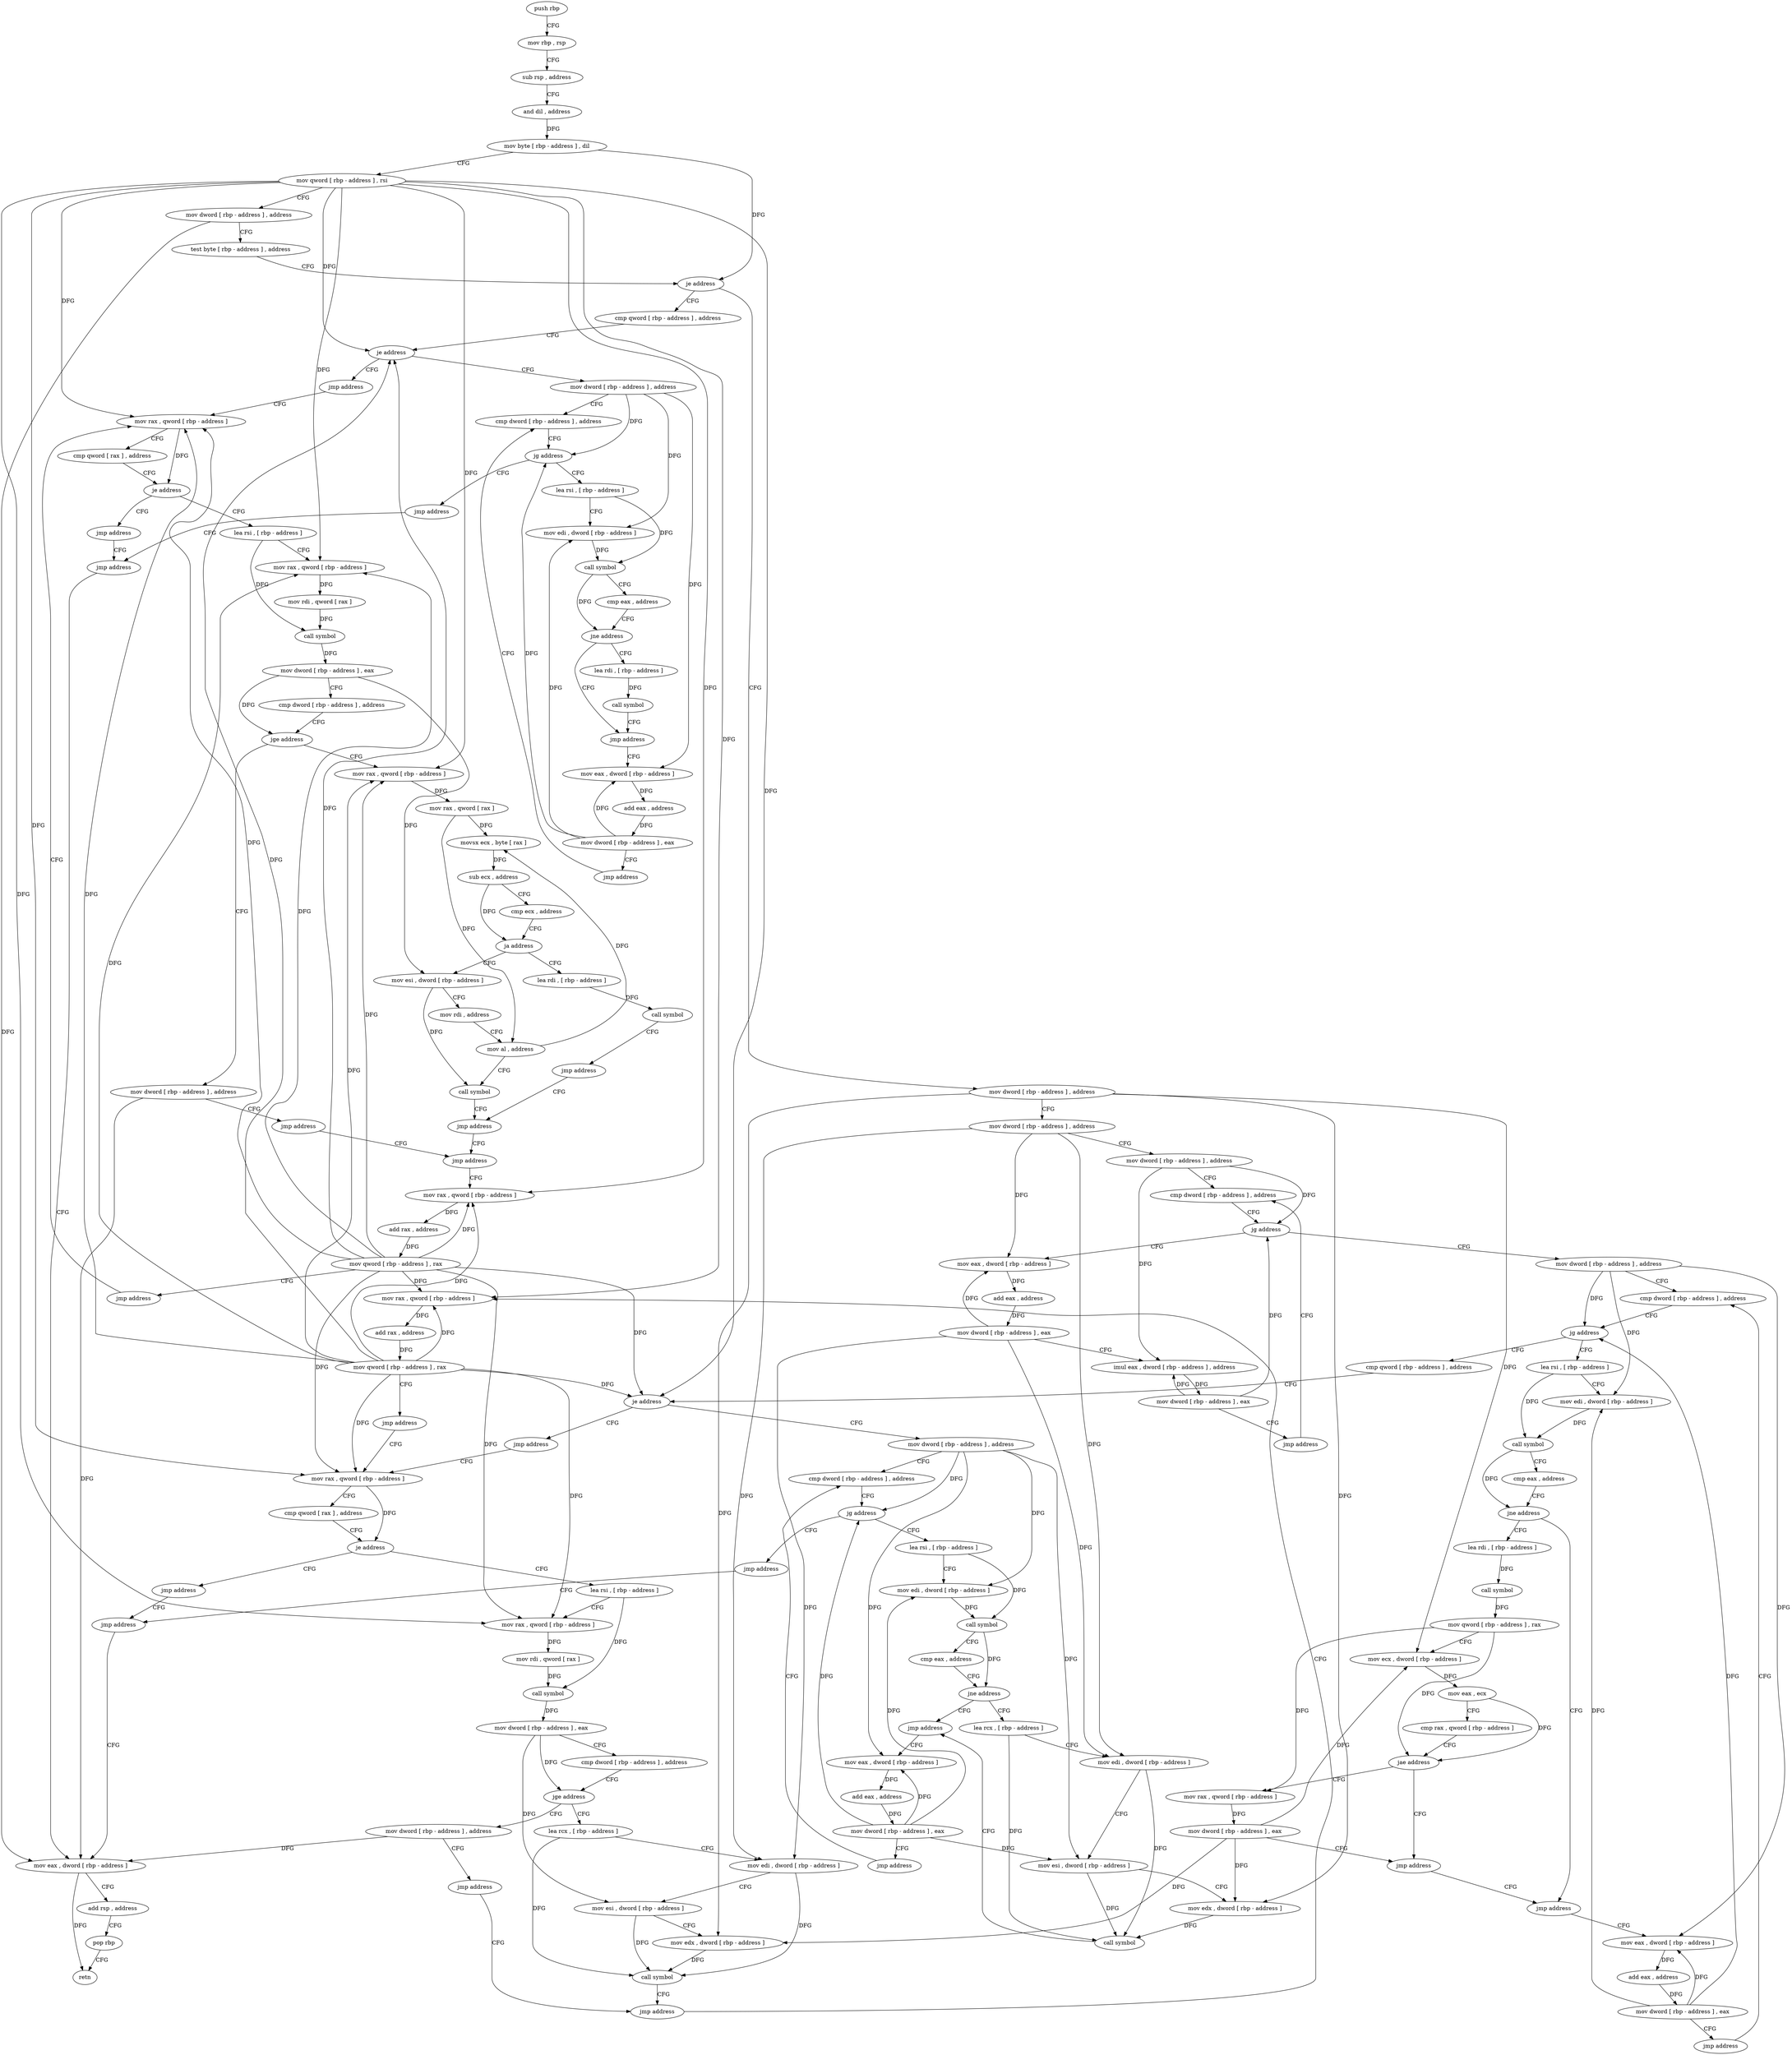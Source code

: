 digraph "func" {
"4201984" [label = "push rbp" ]
"4201985" [label = "mov rbp , rsp" ]
"4201988" [label = "sub rsp , address" ]
"4201992" [label = "and dil , address" ]
"4201996" [label = "mov byte [ rbp - address ] , dil" ]
"4202000" [label = "mov qword [ rbp - address ] , rsi" ]
"4202004" [label = "mov dword [ rbp - address ] , address" ]
"4202011" [label = "test byte [ rbp - address ] , address" ]
"4202015" [label = "je address" ]
"4202373" [label = "cmp qword [ rbp - address ] , address" ]
"4202021" [label = "mov dword [ rbp - address ] , address" ]
"4202378" [label = "je address" ]
"4202534" [label = "mov dword [ rbp - address ] , address" ]
"4202384" [label = "jmp address" ]
"4202028" [label = "mov dword [ rbp - address ] , address" ]
"4202035" [label = "mov dword [ rbp - address ] , address" ]
"4202042" [label = "cmp dword [ rbp - address ] , address" ]
"4202541" [label = "cmp dword [ rbp - address ] , address" ]
"4202389" [label = "mov rax , qword [ rbp - address ]" ]
"4202073" [label = "mov dword [ rbp - address ] , address" ]
"4202080" [label = "cmp dword [ rbp - address ] , address" ]
"4202052" [label = "mov eax , dword [ rbp - address ]" ]
"4202055" [label = "add eax , address" ]
"4202058" [label = "mov dword [ rbp - address ] , eax" ]
"4202061" [label = "imul eax , dword [ rbp - address ] , address" ]
"4202065" [label = "mov dword [ rbp - address ] , eax" ]
"4202068" [label = "jmp address" ]
"4202600" [label = "jmp address" ]
"4202605" [label = "jmp address" ]
"4202551" [label = "lea rsi , [ rbp - address ]" ]
"4202555" [label = "mov edi , dword [ rbp - address ]" ]
"4202558" [label = "call symbol" ]
"4202563" [label = "cmp eax , address" ]
"4202566" [label = "jne address" ]
"4202581" [label = "jmp address" ]
"4202572" [label = "lea rdi , [ rbp - address ]" ]
"4202393" [label = "cmp qword [ rax ] , address" ]
"4202397" [label = "je address" ]
"4202529" [label = "jmp address" ]
"4202403" [label = "lea rsi , [ rbp - address ]" ]
"4202170" [label = "cmp qword [ rbp - address ] , address" ]
"4202175" [label = "je address" ]
"4202288" [label = "mov dword [ rbp - address ] , address" ]
"4202181" [label = "jmp address" ]
"4202090" [label = "lea rsi , [ rbp - address ]" ]
"4202094" [label = "mov edi , dword [ rbp - address ]" ]
"4202097" [label = "call symbol" ]
"4202102" [label = "cmp eax , address" ]
"4202105" [label = "jne address" ]
"4202151" [label = "jmp address" ]
"4202111" [label = "lea rdi , [ rbp - address ]" ]
"4202046" [label = "jg address" ]
"4202610" [label = "mov eax , dword [ rbp - address ]" ]
"4202586" [label = "mov eax , dword [ rbp - address ]" ]
"4202576" [label = "call symbol" ]
"4202407" [label = "mov rax , qword [ rbp - address ]" ]
"4202411" [label = "mov rdi , qword [ rax ]" ]
"4202414" [label = "call symbol" ]
"4202419" [label = "mov dword [ rbp - address ] , eax" ]
"4202422" [label = "cmp dword [ rbp - address ] , address" ]
"4202426" [label = "jge address" ]
"4202444" [label = "mov rax , qword [ rbp - address ]" ]
"4202432" [label = "mov dword [ rbp - address ] , address" ]
"4202295" [label = "cmp dword [ rbp - address ] , address" ]
"4202186" [label = "mov rax , qword [ rbp - address ]" ]
"4202156" [label = "mov eax , dword [ rbp - address ]" ]
"4202115" [label = "call symbol" ]
"4202120" [label = "mov qword [ rbp - address ] , rax" ]
"4202124" [label = "mov ecx , dword [ rbp - address ]" ]
"4202127" [label = "mov eax , ecx" ]
"4202129" [label = "cmp rax , qword [ rbp - address ]" ]
"4202133" [label = "jae address" ]
"4202146" [label = "jmp address" ]
"4202139" [label = "mov rax , qword [ rbp - address ]" ]
"4202613" [label = "add rsp , address" ]
"4202617" [label = "pop rbp" ]
"4202618" [label = "retn" ]
"4202589" [label = "add eax , address" ]
"4202592" [label = "mov dword [ rbp - address ] , eax" ]
"4202595" [label = "jmp address" ]
"4202448" [label = "mov rax , qword [ rax ]" ]
"4202451" [label = "movsx ecx , byte [ rax ]" ]
"4202454" [label = "sub ecx , address" ]
"4202457" [label = "cmp ecx , address" ]
"4202460" [label = "ja address" ]
"4202480" [label = "mov esi , dword [ rbp - address ]" ]
"4202466" [label = "lea rdi , [ rbp - address ]" ]
"4202439" [label = "jmp address" ]
"4202505" [label = "jmp address" ]
"4202363" [label = "jmp address" ]
"4202368" [label = "jmp address" ]
"4202305" [label = "lea rsi , [ rbp - address ]" ]
"4202309" [label = "mov edi , dword [ rbp - address ]" ]
"4202312" [label = "call symbol" ]
"4202317" [label = "cmp eax , address" ]
"4202320" [label = "jne address" ]
"4202344" [label = "jmp address" ]
"4202326" [label = "lea rcx , [ rbp - address ]" ]
"4202190" [label = "cmp qword [ rax ] , address" ]
"4202194" [label = "je address" ]
"4202283" [label = "jmp address" ]
"4202200" [label = "lea rsi , [ rbp - address ]" ]
"4202159" [label = "add eax , address" ]
"4202162" [label = "mov dword [ rbp - address ] , eax" ]
"4202165" [label = "jmp address" ]
"4202143" [label = "mov dword [ rbp - address ] , eax" ]
"4202545" [label = "jg address" ]
"4202483" [label = "mov rdi , address" ]
"4202493" [label = "mov al , address" ]
"4202495" [label = "call symbol" ]
"4202500" [label = "jmp address" ]
"4202470" [label = "call symbol" ]
"4202475" [label = "jmp address" ]
"4202510" [label = "mov rax , qword [ rbp - address ]" ]
"4202349" [label = "mov eax , dword [ rbp - address ]" ]
"4202330" [label = "mov edi , dword [ rbp - address ]" ]
"4202333" [label = "mov esi , dword [ rbp - address ]" ]
"4202336" [label = "mov edx , dword [ rbp - address ]" ]
"4202339" [label = "call symbol" ]
"4202204" [label = "mov rax , qword [ rbp - address ]" ]
"4202208" [label = "mov rdi , qword [ rax ]" ]
"4202211" [label = "call symbol" ]
"4202216" [label = "mov dword [ rbp - address ] , eax" ]
"4202219" [label = "cmp dword [ rbp - address ] , address" ]
"4202223" [label = "jge address" ]
"4202241" [label = "lea rcx , [ rbp - address ]" ]
"4202229" [label = "mov dword [ rbp - address ] , address" ]
"4202084" [label = "jg address" ]
"4202514" [label = "add rax , address" ]
"4202520" [label = "mov qword [ rbp - address ] , rax" ]
"4202524" [label = "jmp address" ]
"4202352" [label = "add eax , address" ]
"4202355" [label = "mov dword [ rbp - address ] , eax" ]
"4202358" [label = "jmp address" ]
"4202245" [label = "mov edi , dword [ rbp - address ]" ]
"4202248" [label = "mov esi , dword [ rbp - address ]" ]
"4202251" [label = "mov edx , dword [ rbp - address ]" ]
"4202254" [label = "call symbol" ]
"4202259" [label = "jmp address" ]
"4202236" [label = "jmp address" ]
"4202299" [label = "jg address" ]
"4202264" [label = "mov rax , qword [ rbp - address ]" ]
"4202268" [label = "add rax , address" ]
"4202274" [label = "mov qword [ rbp - address ] , rax" ]
"4202278" [label = "jmp address" ]
"4201984" -> "4201985" [ label = "CFG" ]
"4201985" -> "4201988" [ label = "CFG" ]
"4201988" -> "4201992" [ label = "CFG" ]
"4201992" -> "4201996" [ label = "DFG" ]
"4201996" -> "4202000" [ label = "CFG" ]
"4201996" -> "4202015" [ label = "DFG" ]
"4202000" -> "4202004" [ label = "CFG" ]
"4202000" -> "4202378" [ label = "DFG" ]
"4202000" -> "4202389" [ label = "DFG" ]
"4202000" -> "4202407" [ label = "DFG" ]
"4202000" -> "4202444" [ label = "DFG" ]
"4202000" -> "4202175" [ label = "DFG" ]
"4202000" -> "4202510" [ label = "DFG" ]
"4202000" -> "4202186" [ label = "DFG" ]
"4202000" -> "4202204" [ label = "DFG" ]
"4202000" -> "4202264" [ label = "DFG" ]
"4202004" -> "4202011" [ label = "CFG" ]
"4202004" -> "4202610" [ label = "DFG" ]
"4202011" -> "4202015" [ label = "CFG" ]
"4202015" -> "4202373" [ label = "CFG" ]
"4202015" -> "4202021" [ label = "CFG" ]
"4202373" -> "4202378" [ label = "CFG" ]
"4202021" -> "4202028" [ label = "CFG" ]
"4202021" -> "4202124" [ label = "DFG" ]
"4202021" -> "4202336" [ label = "DFG" ]
"4202021" -> "4202251" [ label = "DFG" ]
"4202378" -> "4202534" [ label = "CFG" ]
"4202378" -> "4202384" [ label = "CFG" ]
"4202534" -> "4202541" [ label = "CFG" ]
"4202534" -> "4202545" [ label = "DFG" ]
"4202534" -> "4202555" [ label = "DFG" ]
"4202534" -> "4202586" [ label = "DFG" ]
"4202384" -> "4202389" [ label = "CFG" ]
"4202028" -> "4202035" [ label = "CFG" ]
"4202028" -> "4202052" [ label = "DFG" ]
"4202028" -> "4202330" [ label = "DFG" ]
"4202028" -> "4202245" [ label = "DFG" ]
"4202035" -> "4202042" [ label = "CFG" ]
"4202035" -> "4202046" [ label = "DFG" ]
"4202035" -> "4202061" [ label = "DFG" ]
"4202042" -> "4202046" [ label = "CFG" ]
"4202541" -> "4202545" [ label = "CFG" ]
"4202389" -> "4202393" [ label = "CFG" ]
"4202389" -> "4202397" [ label = "DFG" ]
"4202073" -> "4202080" [ label = "CFG" ]
"4202073" -> "4202084" [ label = "DFG" ]
"4202073" -> "4202094" [ label = "DFG" ]
"4202073" -> "4202156" [ label = "DFG" ]
"4202080" -> "4202084" [ label = "CFG" ]
"4202052" -> "4202055" [ label = "DFG" ]
"4202055" -> "4202058" [ label = "DFG" ]
"4202058" -> "4202061" [ label = "CFG" ]
"4202058" -> "4202052" [ label = "DFG" ]
"4202058" -> "4202330" [ label = "DFG" ]
"4202058" -> "4202245" [ label = "DFG" ]
"4202061" -> "4202065" [ label = "DFG" ]
"4202065" -> "4202068" [ label = "CFG" ]
"4202065" -> "4202046" [ label = "DFG" ]
"4202065" -> "4202061" [ label = "DFG" ]
"4202068" -> "4202042" [ label = "CFG" ]
"4202600" -> "4202605" [ label = "CFG" ]
"4202605" -> "4202610" [ label = "CFG" ]
"4202551" -> "4202555" [ label = "CFG" ]
"4202551" -> "4202558" [ label = "DFG" ]
"4202555" -> "4202558" [ label = "DFG" ]
"4202558" -> "4202563" [ label = "CFG" ]
"4202558" -> "4202566" [ label = "DFG" ]
"4202563" -> "4202566" [ label = "CFG" ]
"4202566" -> "4202581" [ label = "CFG" ]
"4202566" -> "4202572" [ label = "CFG" ]
"4202581" -> "4202586" [ label = "CFG" ]
"4202572" -> "4202576" [ label = "DFG" ]
"4202393" -> "4202397" [ label = "CFG" ]
"4202397" -> "4202529" [ label = "CFG" ]
"4202397" -> "4202403" [ label = "CFG" ]
"4202529" -> "4202605" [ label = "CFG" ]
"4202403" -> "4202407" [ label = "CFG" ]
"4202403" -> "4202414" [ label = "DFG" ]
"4202170" -> "4202175" [ label = "CFG" ]
"4202175" -> "4202288" [ label = "CFG" ]
"4202175" -> "4202181" [ label = "CFG" ]
"4202288" -> "4202295" [ label = "CFG" ]
"4202288" -> "4202299" [ label = "DFG" ]
"4202288" -> "4202309" [ label = "DFG" ]
"4202288" -> "4202333" [ label = "DFG" ]
"4202288" -> "4202349" [ label = "DFG" ]
"4202181" -> "4202186" [ label = "CFG" ]
"4202090" -> "4202094" [ label = "CFG" ]
"4202090" -> "4202097" [ label = "DFG" ]
"4202094" -> "4202097" [ label = "DFG" ]
"4202097" -> "4202102" [ label = "CFG" ]
"4202097" -> "4202105" [ label = "DFG" ]
"4202102" -> "4202105" [ label = "CFG" ]
"4202105" -> "4202151" [ label = "CFG" ]
"4202105" -> "4202111" [ label = "CFG" ]
"4202151" -> "4202156" [ label = "CFG" ]
"4202111" -> "4202115" [ label = "DFG" ]
"4202046" -> "4202073" [ label = "CFG" ]
"4202046" -> "4202052" [ label = "CFG" ]
"4202610" -> "4202613" [ label = "CFG" ]
"4202610" -> "4202618" [ label = "DFG" ]
"4202586" -> "4202589" [ label = "DFG" ]
"4202576" -> "4202581" [ label = "CFG" ]
"4202407" -> "4202411" [ label = "DFG" ]
"4202411" -> "4202414" [ label = "DFG" ]
"4202414" -> "4202419" [ label = "DFG" ]
"4202419" -> "4202422" [ label = "CFG" ]
"4202419" -> "4202426" [ label = "DFG" ]
"4202419" -> "4202480" [ label = "DFG" ]
"4202422" -> "4202426" [ label = "CFG" ]
"4202426" -> "4202444" [ label = "CFG" ]
"4202426" -> "4202432" [ label = "CFG" ]
"4202444" -> "4202448" [ label = "DFG" ]
"4202432" -> "4202439" [ label = "CFG" ]
"4202432" -> "4202610" [ label = "DFG" ]
"4202295" -> "4202299" [ label = "CFG" ]
"4202186" -> "4202190" [ label = "CFG" ]
"4202186" -> "4202194" [ label = "DFG" ]
"4202156" -> "4202159" [ label = "DFG" ]
"4202115" -> "4202120" [ label = "DFG" ]
"4202120" -> "4202124" [ label = "CFG" ]
"4202120" -> "4202133" [ label = "DFG" ]
"4202120" -> "4202139" [ label = "DFG" ]
"4202124" -> "4202127" [ label = "DFG" ]
"4202127" -> "4202129" [ label = "CFG" ]
"4202127" -> "4202133" [ label = "DFG" ]
"4202129" -> "4202133" [ label = "CFG" ]
"4202133" -> "4202146" [ label = "CFG" ]
"4202133" -> "4202139" [ label = "CFG" ]
"4202146" -> "4202151" [ label = "CFG" ]
"4202139" -> "4202143" [ label = "DFG" ]
"4202613" -> "4202617" [ label = "CFG" ]
"4202617" -> "4202618" [ label = "CFG" ]
"4202589" -> "4202592" [ label = "DFG" ]
"4202592" -> "4202595" [ label = "CFG" ]
"4202592" -> "4202545" [ label = "DFG" ]
"4202592" -> "4202555" [ label = "DFG" ]
"4202592" -> "4202586" [ label = "DFG" ]
"4202595" -> "4202541" [ label = "CFG" ]
"4202448" -> "4202451" [ label = "DFG" ]
"4202448" -> "4202493" [ label = "DFG" ]
"4202451" -> "4202454" [ label = "DFG" ]
"4202454" -> "4202457" [ label = "CFG" ]
"4202454" -> "4202460" [ label = "DFG" ]
"4202457" -> "4202460" [ label = "CFG" ]
"4202460" -> "4202480" [ label = "CFG" ]
"4202460" -> "4202466" [ label = "CFG" ]
"4202480" -> "4202483" [ label = "CFG" ]
"4202480" -> "4202495" [ label = "DFG" ]
"4202466" -> "4202470" [ label = "DFG" ]
"4202439" -> "4202505" [ label = "CFG" ]
"4202505" -> "4202510" [ label = "CFG" ]
"4202363" -> "4202368" [ label = "CFG" ]
"4202368" -> "4202610" [ label = "CFG" ]
"4202305" -> "4202309" [ label = "CFG" ]
"4202305" -> "4202312" [ label = "DFG" ]
"4202309" -> "4202312" [ label = "DFG" ]
"4202312" -> "4202317" [ label = "CFG" ]
"4202312" -> "4202320" [ label = "DFG" ]
"4202317" -> "4202320" [ label = "CFG" ]
"4202320" -> "4202344" [ label = "CFG" ]
"4202320" -> "4202326" [ label = "CFG" ]
"4202344" -> "4202349" [ label = "CFG" ]
"4202326" -> "4202330" [ label = "CFG" ]
"4202326" -> "4202339" [ label = "DFG" ]
"4202190" -> "4202194" [ label = "CFG" ]
"4202194" -> "4202283" [ label = "CFG" ]
"4202194" -> "4202200" [ label = "CFG" ]
"4202283" -> "4202368" [ label = "CFG" ]
"4202200" -> "4202204" [ label = "CFG" ]
"4202200" -> "4202211" [ label = "DFG" ]
"4202159" -> "4202162" [ label = "DFG" ]
"4202162" -> "4202165" [ label = "CFG" ]
"4202162" -> "4202084" [ label = "DFG" ]
"4202162" -> "4202094" [ label = "DFG" ]
"4202162" -> "4202156" [ label = "DFG" ]
"4202165" -> "4202080" [ label = "CFG" ]
"4202143" -> "4202146" [ label = "CFG" ]
"4202143" -> "4202124" [ label = "DFG" ]
"4202143" -> "4202336" [ label = "DFG" ]
"4202143" -> "4202251" [ label = "DFG" ]
"4202545" -> "4202600" [ label = "CFG" ]
"4202545" -> "4202551" [ label = "CFG" ]
"4202483" -> "4202493" [ label = "CFG" ]
"4202493" -> "4202495" [ label = "CFG" ]
"4202493" -> "4202451" [ label = "DFG" ]
"4202495" -> "4202500" [ label = "CFG" ]
"4202500" -> "4202505" [ label = "CFG" ]
"4202470" -> "4202475" [ label = "CFG" ]
"4202475" -> "4202500" [ label = "CFG" ]
"4202510" -> "4202514" [ label = "DFG" ]
"4202349" -> "4202352" [ label = "DFG" ]
"4202330" -> "4202333" [ label = "CFG" ]
"4202330" -> "4202339" [ label = "DFG" ]
"4202333" -> "4202336" [ label = "CFG" ]
"4202333" -> "4202339" [ label = "DFG" ]
"4202336" -> "4202339" [ label = "DFG" ]
"4202339" -> "4202344" [ label = "CFG" ]
"4202204" -> "4202208" [ label = "DFG" ]
"4202208" -> "4202211" [ label = "DFG" ]
"4202211" -> "4202216" [ label = "DFG" ]
"4202216" -> "4202219" [ label = "CFG" ]
"4202216" -> "4202223" [ label = "DFG" ]
"4202216" -> "4202248" [ label = "DFG" ]
"4202219" -> "4202223" [ label = "CFG" ]
"4202223" -> "4202241" [ label = "CFG" ]
"4202223" -> "4202229" [ label = "CFG" ]
"4202241" -> "4202245" [ label = "CFG" ]
"4202241" -> "4202254" [ label = "DFG" ]
"4202229" -> "4202236" [ label = "CFG" ]
"4202229" -> "4202610" [ label = "DFG" ]
"4202084" -> "4202170" [ label = "CFG" ]
"4202084" -> "4202090" [ label = "CFG" ]
"4202514" -> "4202520" [ label = "DFG" ]
"4202520" -> "4202524" [ label = "CFG" ]
"4202520" -> "4202378" [ label = "DFG" ]
"4202520" -> "4202389" [ label = "DFG" ]
"4202520" -> "4202407" [ label = "DFG" ]
"4202520" -> "4202444" [ label = "DFG" ]
"4202520" -> "4202175" [ label = "DFG" ]
"4202520" -> "4202510" [ label = "DFG" ]
"4202520" -> "4202186" [ label = "DFG" ]
"4202520" -> "4202204" [ label = "DFG" ]
"4202520" -> "4202264" [ label = "DFG" ]
"4202524" -> "4202389" [ label = "CFG" ]
"4202352" -> "4202355" [ label = "DFG" ]
"4202355" -> "4202358" [ label = "CFG" ]
"4202355" -> "4202299" [ label = "DFG" ]
"4202355" -> "4202309" [ label = "DFG" ]
"4202355" -> "4202333" [ label = "DFG" ]
"4202355" -> "4202349" [ label = "DFG" ]
"4202358" -> "4202295" [ label = "CFG" ]
"4202245" -> "4202248" [ label = "CFG" ]
"4202245" -> "4202254" [ label = "DFG" ]
"4202248" -> "4202251" [ label = "CFG" ]
"4202248" -> "4202254" [ label = "DFG" ]
"4202251" -> "4202254" [ label = "DFG" ]
"4202254" -> "4202259" [ label = "CFG" ]
"4202259" -> "4202264" [ label = "CFG" ]
"4202236" -> "4202259" [ label = "CFG" ]
"4202299" -> "4202363" [ label = "CFG" ]
"4202299" -> "4202305" [ label = "CFG" ]
"4202264" -> "4202268" [ label = "DFG" ]
"4202268" -> "4202274" [ label = "DFG" ]
"4202274" -> "4202278" [ label = "CFG" ]
"4202274" -> "4202378" [ label = "DFG" ]
"4202274" -> "4202389" [ label = "DFG" ]
"4202274" -> "4202407" [ label = "DFG" ]
"4202274" -> "4202444" [ label = "DFG" ]
"4202274" -> "4202175" [ label = "DFG" ]
"4202274" -> "4202510" [ label = "DFG" ]
"4202274" -> "4202186" [ label = "DFG" ]
"4202274" -> "4202204" [ label = "DFG" ]
"4202274" -> "4202264" [ label = "DFG" ]
"4202278" -> "4202186" [ label = "CFG" ]
}
